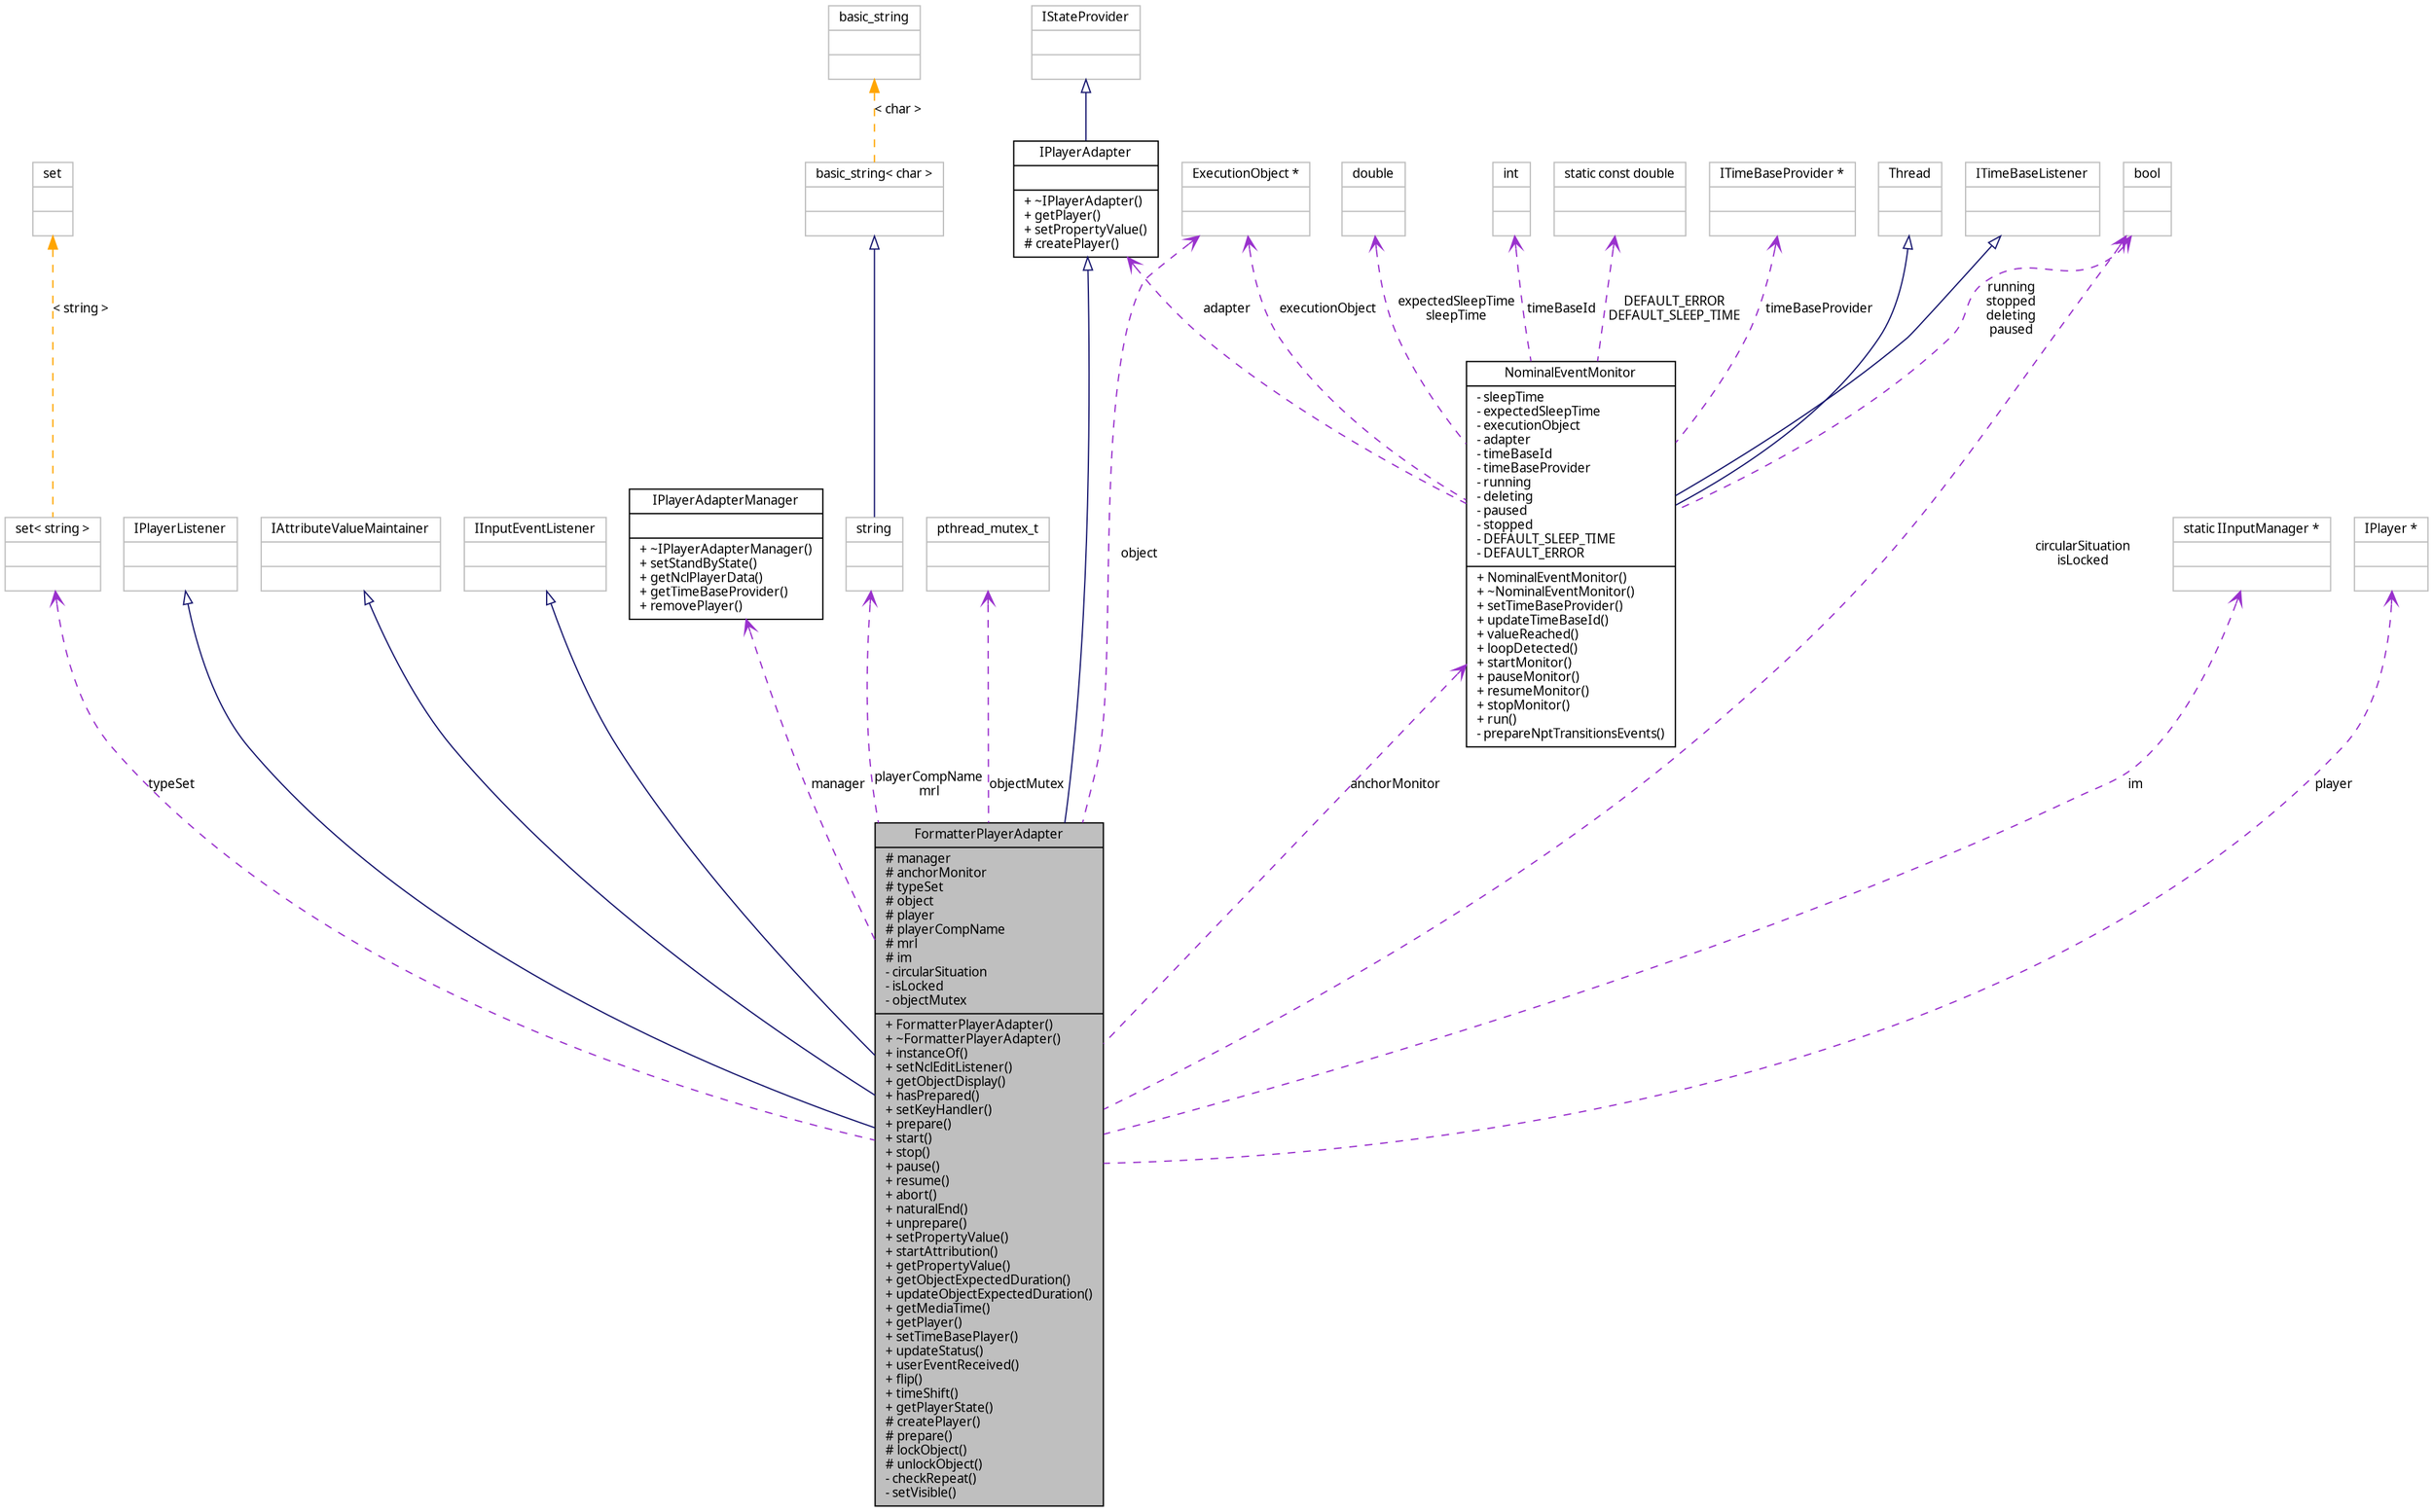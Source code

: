 digraph G
{
  edge [fontname="FreeSans.ttf",fontsize=10,labelfontname="FreeSans.ttf",labelfontsize=10];
  node [fontname="FreeSans.ttf",fontsize=10,shape=record];
  Node1 [label="{FormatterPlayerAdapter\n|# manager\l# anchorMonitor\l# typeSet\l# object\l# player\l# playerCompName\l# mrl\l# im\l- circularSituation\l- isLocked\l- objectMutex\l|+ FormatterPlayerAdapter()\l+ ~FormatterPlayerAdapter()\l+ instanceOf()\l+ setNclEditListener()\l+ getObjectDisplay()\l+ hasPrepared()\l+ setKeyHandler()\l+ prepare()\l+ start()\l+ stop()\l+ pause()\l+ resume()\l+ abort()\l+ naturalEnd()\l+ unprepare()\l+ setPropertyValue()\l+ startAttribution()\l+ getPropertyValue()\l+ getObjectExpectedDuration()\l+ updateObjectExpectedDuration()\l+ getMediaTime()\l+ getPlayer()\l+ setTimeBasePlayer()\l+ updateStatus()\l+ userEventReceived()\l+ flip()\l+ timeShift()\l+ getPlayerState()\l# createPlayer()\l# prepare()\l# lockObject()\l# unlockObject()\l- checkRepeat()\l- setVisible()\l}",height=0.2,width=0.4,color="black", fillcolor="grey75", style="filled" fontcolor="black"];
  Node2 -> Node1 [dir=back,color="midnightblue",fontsize=10,style="solid",arrowtail="empty"];
  Node2 [label="{IPlayerAdapter\n||+ ~IPlayerAdapter()\l+ getPlayer()\l+ setPropertyValue()\l# createPlayer()\l}",height=0.2,width=0.4,color="black", fillcolor="white", style="filled",URL="$classbr_1_1pucrio_1_1telemidia_1_1ginga_1_1ncl_1_1adapters_1_1IPlayerAdapter.html"];
  Node3 -> Node2 [dir=back,color="midnightblue",fontsize=10,style="solid",arrowtail="empty"];
  Node3 [label="{IStateProvider\n||}",height=0.2,width=0.4,color="grey75", fillcolor="white", style="filled"];
  Node4 -> Node1 [dir=back,color="midnightblue",fontsize=10,style="solid",arrowtail="empty"];
  Node4 [label="{IPlayerListener\n||}",height=0.2,width=0.4,color="grey75", fillcolor="white", style="filled"];
  Node5 -> Node1 [dir=back,color="midnightblue",fontsize=10,style="solid",arrowtail="empty"];
  Node5 [label="{IAttributeValueMaintainer\n||}",height=0.2,width=0.4,color="grey75", fillcolor="white", style="filled"];
  Node6 -> Node1 [dir=back,color="midnightblue",fontsize=10,style="solid",arrowtail="empty"];
  Node6 [label="{IInputEventListener\n||}",height=0.2,width=0.4,color="grey75", fillcolor="white", style="filled"];
  Node7 -> Node1 [dir=back,color="darkorchid3",fontsize=10,style="dashed",label="manager",arrowtail="open"];
  Node7 [label="{IPlayerAdapterManager\n||+ ~IPlayerAdapterManager()\l+ setStandByState()\l+ getNclPlayerData()\l+ getTimeBaseProvider()\l+ removePlayer()\l}",height=0.2,width=0.4,color="black", fillcolor="white", style="filled",URL="$classbr_1_1pucrio_1_1telemidia_1_1ginga_1_1ncl_1_1adapters_1_1IPlayerAdapterManager.html"];
  Node8 -> Node1 [dir=back,color="darkorchid3",fontsize=10,style="dashed",label="typeSet",arrowtail="open"];
  Node8 [label="{set\< string \>\n||}",height=0.2,width=0.4,color="grey75", fillcolor="white", style="filled"];
  Node9 -> Node8 [dir=back,color="orange",fontsize=10,style="dashed",label="\< string \>"];
  Node9 [label="{set\n||}",height=0.2,width=0.4,color="grey75", fillcolor="white", style="filled",tooltip="STL class."];
  Node10 -> Node1 [dir=back,color="darkorchid3",fontsize=10,style="dashed",label="objectMutex",arrowtail="open"];
  Node10 [label="{pthread_mutex_t\n||}",height=0.2,width=0.4,color="grey75", fillcolor="white", style="filled"];
  Node11 -> Node1 [dir=back,color="darkorchid3",fontsize=10,style="dashed",label="object",arrowtail="open"];
  Node11 [label="{ExecutionObject *\n||}",height=0.2,width=0.4,color="grey75", fillcolor="white", style="filled"];
  Node12 -> Node1 [dir=back,color="darkorchid3",fontsize=10,style="dashed",label="circularSituation\nisLocked",arrowtail="open"];
  Node12 [label="{bool\n||}",height=0.2,width=0.4,color="grey75", fillcolor="white", style="filled"];
  Node13 -> Node1 [dir=back,color="darkorchid3",fontsize=10,style="dashed",label="playerCompName\nmrl",arrowtail="open"];
  Node13 [label="{string\n||}",height=0.2,width=0.4,color="grey75", fillcolor="white", style="filled",tooltip="STL class."];
  Node14 -> Node13 [dir=back,color="midnightblue",fontsize=10,style="solid",arrowtail="empty"];
  Node14 [label="{basic_string\< char \>\n||}",height=0.2,width=0.4,color="grey75", fillcolor="white", style="filled"];
  Node15 -> Node14 [dir=back,color="orange",fontsize=10,style="dashed",label="\< char \>"];
  Node15 [label="{basic_string\n||}",height=0.2,width=0.4,color="grey75", fillcolor="white", style="filled",tooltip="STL class."];
  Node16 -> Node1 [dir=back,color="darkorchid3",fontsize=10,style="dashed",label="anchorMonitor",arrowtail="open"];
  Node16 [label="{NominalEventMonitor\n|- sleepTime\l- expectedSleepTime\l- executionObject\l- adapter\l- timeBaseId\l- timeBaseProvider\l- running\l- deleting\l- paused\l- stopped\l- DEFAULT_SLEEP_TIME\l- DEFAULT_ERROR\l|+ NominalEventMonitor()\l+ ~NominalEventMonitor()\l+ setTimeBaseProvider()\l+ updateTimeBaseId()\l+ valueReached()\l+ loopDetected()\l+ startMonitor()\l+ pauseMonitor()\l+ resumeMonitor()\l+ stopMonitor()\l+ run()\l- prepareNptTransitionsEvents()\l}",height=0.2,width=0.4,color="black", fillcolor="white", style="filled",URL="$classbr_1_1pucrio_1_1telemidia_1_1ginga_1_1ncl_1_1adapters_1_1NominalEventMonitor.html"];
  Node17 -> Node16 [dir=back,color="midnightblue",fontsize=10,style="solid",arrowtail="empty"];
  Node17 [label="{Thread\n||}",height=0.2,width=0.4,color="grey75", fillcolor="white", style="filled"];
  Node18 -> Node16 [dir=back,color="midnightblue",fontsize=10,style="solid",arrowtail="empty"];
  Node18 [label="{ITimeBaseListener\n||}",height=0.2,width=0.4,color="grey75", fillcolor="white", style="filled"];
  Node19 -> Node16 [dir=back,color="darkorchid3",fontsize=10,style="dashed",label="expectedSleepTime\nsleepTime",arrowtail="open"];
  Node19 [label="{double\n||}",height=0.2,width=0.4,color="grey75", fillcolor="white", style="filled"];
  Node2 -> Node16 [dir=back,color="darkorchid3",fontsize=10,style="dashed",label="adapter",arrowtail="open"];
  Node20 -> Node16 [dir=back,color="darkorchid3",fontsize=10,style="dashed",label="timeBaseId",arrowtail="open"];
  Node20 [label="{int\n||}",height=0.2,width=0.4,color="grey75", fillcolor="white", style="filled"];
  Node11 -> Node16 [dir=back,color="darkorchid3",fontsize=10,style="dashed",label="executionObject",arrowtail="open"];
  Node12 -> Node16 [dir=back,color="darkorchid3",fontsize=10,style="dashed",label="running\nstopped\ndeleting\npaused",arrowtail="open"];
  Node21 -> Node16 [dir=back,color="darkorchid3",fontsize=10,style="dashed",label="DEFAULT_ERROR\nDEFAULT_SLEEP_TIME",arrowtail="open"];
  Node21 [label="{static const double\n||}",height=0.2,width=0.4,color="grey75", fillcolor="white", style="filled"];
  Node22 -> Node16 [dir=back,color="darkorchid3",fontsize=10,style="dashed",label="timeBaseProvider",arrowtail="open"];
  Node22 [label="{ITimeBaseProvider *\n||}",height=0.2,width=0.4,color="grey75", fillcolor="white", style="filled"];
  Node23 -> Node1 [dir=back,color="darkorchid3",fontsize=10,style="dashed",label="im",arrowtail="open"];
  Node23 [label="{static IInputManager *\n||}",height=0.2,width=0.4,color="grey75", fillcolor="white", style="filled"];
  Node24 -> Node1 [dir=back,color="darkorchid3",fontsize=10,style="dashed",label="player",arrowtail="open"];
  Node24 [label="{IPlayer *\n||}",height=0.2,width=0.4,color="grey75", fillcolor="white", style="filled"];
}
